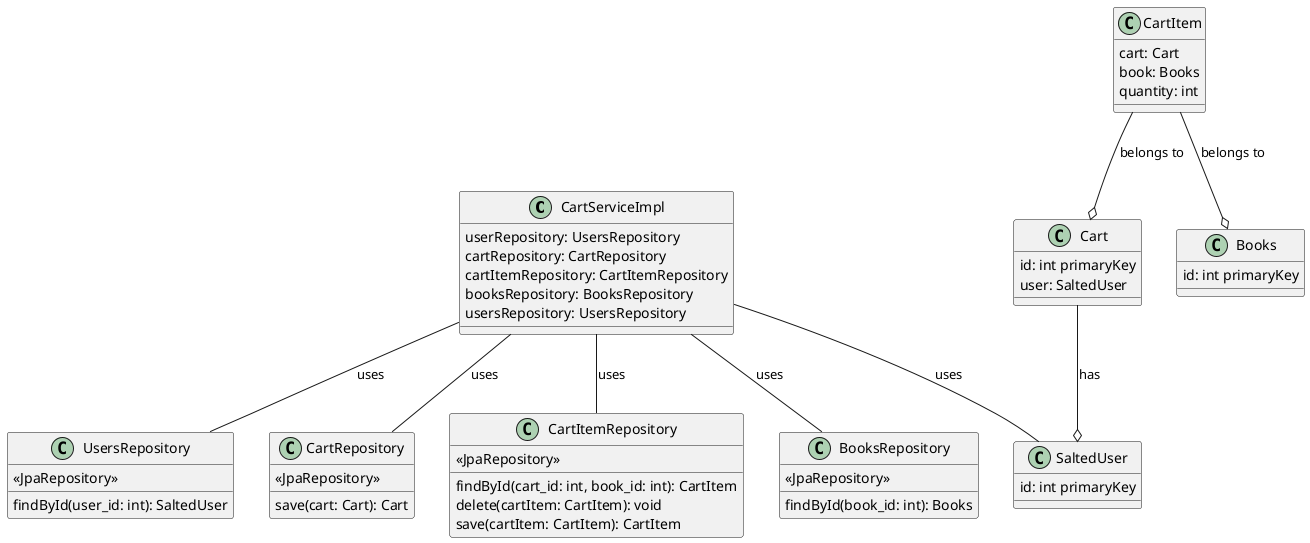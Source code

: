 @startuml

!define ENTITY class
!define PRIMARY_KEY_FIELD {+ {field} primaryKey}
!define FOREIGN_KEY_FIELD {+ {field} foreignKey}
!define AGGREGATION ---

' Define entities
ENTITY CartServiceImpl {
  userRepository: UsersRepository
  cartRepository: CartRepository
  cartItemRepository: CartItemRepository
  booksRepository: BooksRepository
  usersRepository: UsersRepository
}

ENTITY UsersRepository {
  <<JpaRepository>>
  findById(user_id: int): SaltedUser
}

ENTITY CartRepository {
  <<JpaRepository>>
  save(cart: Cart): Cart
}

ENTITY CartItemRepository {
  <<JpaRepository>>
  findById(cart_id: int, book_id: int): CartItem
  delete(cartItem: CartItem): void
  save(cartItem: CartItem): CartItem
}

ENTITY BooksRepository {
  <<JpaRepository>>
  findById(book_id: int): Books
}

ENTITY SaltedUser {
  id: int primaryKey
}

ENTITY Cart {
  id: int primaryKey
  user: SaltedUser
}

ENTITY CartItem {
  cart: Cart
  book: Books
  quantity: int
}

ENTITY Books {
  id: int primaryKey
}

' Define relationships
CartServiceImpl -- SaltedUser: uses
CartServiceImpl -- CartRepository: uses
CartServiceImpl -- CartItemRepository: uses
CartServiceImpl -- BooksRepository: uses
CartServiceImpl -- UsersRepository: uses

Cart --o SaltedUser: has
CartItem --o Cart: belongs to
CartItem --o Books: belongs to

@enduml